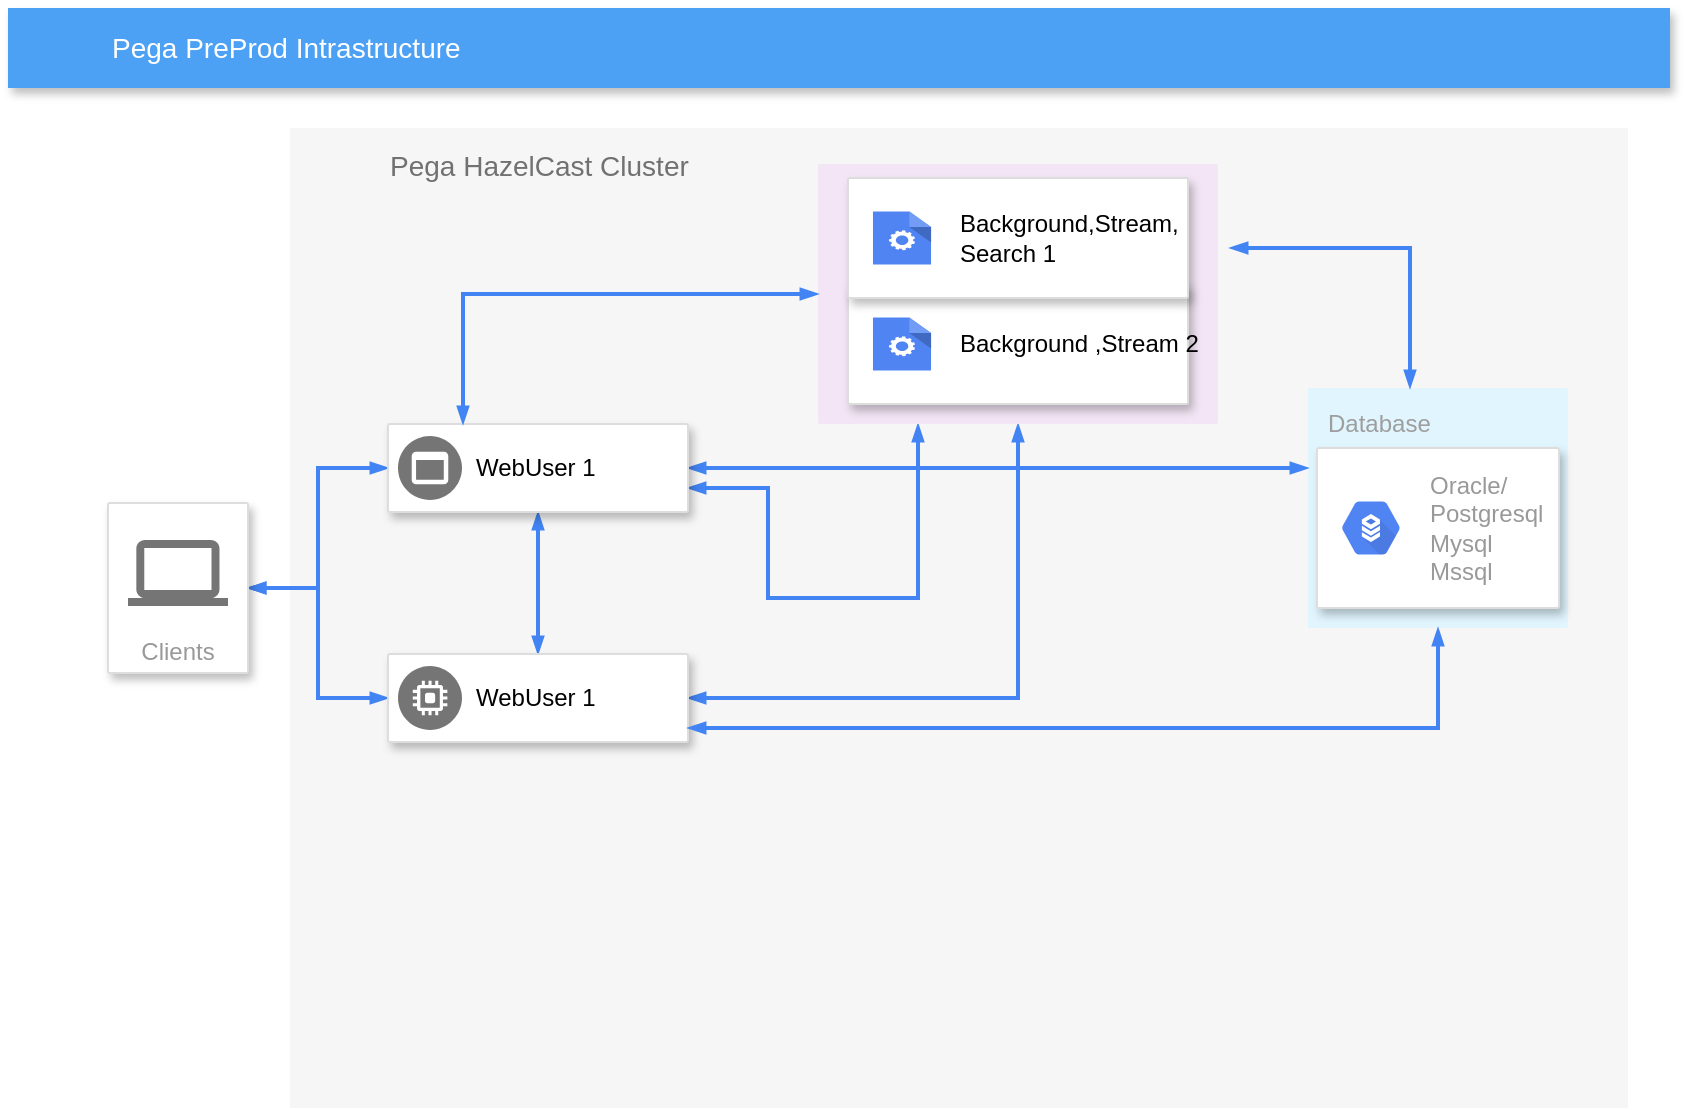 <mxfile version="21.6.6" type="github">
  <diagram id="f106602c-feb2-e66a-4537-3a34d633f6aa" name="Page-1">
    <mxGraphModel dx="1434" dy="788" grid="1" gridSize="10" guides="1" tooltips="1" connect="1" arrows="1" fold="1" page="1" pageScale="1" pageWidth="1169" pageHeight="827" background="none" math="0" shadow="0">
      <root>
        <mxCell id="0" />
        <mxCell id="1" parent="0" />
        <mxCell id="14" value="Pega HazelCast Cluster" style="fillColor=#F6F6F6;strokeColor=none;shadow=0;gradientColor=none;fontSize=14;align=left;spacing=10;fontColor=#717171;9E9E9E;verticalAlign=top;spacingTop=-4;fontStyle=0;spacingLeft=40;html=1;" parent="1" vertex="1">
          <mxGeometry x="310" y="100" width="669" height="490" as="geometry" />
        </mxCell>
        <mxCell id="511" value="Database" style="rounded=1;absoluteArcSize=1;arcSize=2;html=1;strokeColor=none;gradientColor=none;shadow=0;dashed=0;strokeColor=none;fontSize=12;fontColor=#9E9E9E;align=left;verticalAlign=top;spacing=10;spacingTop=-4;fillColor=#E1F5FE;" parent="1" vertex="1">
          <mxGeometry x="819" y="230" width="130" height="120" as="geometry" />
        </mxCell>
        <mxCell id="2" value="Pega PreProd Intrastructure" style="fillColor=#4DA1F5;strokeColor=none;shadow=1;gradientColor=none;fontSize=14;align=left;spacingLeft=50;fontColor=#ffffff;html=1;" parent="1" vertex="1">
          <mxGeometry x="169" y="40" width="831" height="40" as="geometry" />
        </mxCell>
        <mxCell id="507" style="edgeStyle=orthogonalEdgeStyle;rounded=0;html=1;labelBackgroundColor=none;startArrow=blockThin;startFill=1;endArrow=blockThin;endFill=1;jettySize=auto;orthogonalLoop=1;strokeColor=#4284F3;strokeWidth=2;fontSize=10;fontColor=#999999;align=center;dashed=0;endSize=4;startSize=4;" parent="1" source="495" target="497" edge="1">
          <mxGeometry relative="1" as="geometry" />
        </mxCell>
        <mxCell id="508" style="edgeStyle=orthogonalEdgeStyle;rounded=0;html=1;labelBackgroundColor=none;startArrow=blockThin;startFill=1;endArrow=blockThin;endFill=1;jettySize=auto;orthogonalLoop=1;strokeColor=#4284F3;strokeWidth=2;fontSize=10;fontColor=#999999;align=center;dashed=0;endSize=4;startSize=4;" parent="1" source="495" target="499" edge="1">
          <mxGeometry relative="1" as="geometry" />
        </mxCell>
        <mxCell id="495" value="Clients" style="strokeColor=#dddddd;fillColor=#ffffff;shadow=1;strokeWidth=1;rounded=1;absoluteArcSize=1;arcSize=2;labelPosition=center;verticalLabelPosition=middle;align=center;verticalAlign=bottom;spacingLeft=0;fontColor=#999999;fontSize=12;whiteSpace=wrap;spacingBottom=2;html=1;" parent="1" vertex="1">
          <mxGeometry x="219" y="287.5" width="70" height="85" as="geometry" />
        </mxCell>
        <mxCell id="496" value="" style="dashed=0;connectable=0;html=1;fillColor=#757575;strokeColor=none;shape=mxgraph.gcp2.laptop;part=1;" parent="495" vertex="1">
          <mxGeometry x="0.5" width="50" height="33" relative="1" as="geometry">
            <mxPoint x="-25" y="18.5" as="offset" />
          </mxGeometry>
        </mxCell>
        <mxCell id="509" style="edgeStyle=orthogonalEdgeStyle;rounded=0;html=1;labelBackgroundColor=none;startArrow=blockThin;startFill=1;endArrow=blockThin;endFill=1;jettySize=auto;orthogonalLoop=1;strokeColor=#4284F3;strokeWidth=2;fontSize=10;fontColor=#999999;align=center;dashed=0;endSize=4;startSize=4;" parent="1" source="497" target="499" edge="1">
          <mxGeometry relative="1" as="geometry" />
        </mxCell>
        <mxCell id="510" style="edgeStyle=orthogonalEdgeStyle;rounded=0;html=1;labelBackgroundColor=none;startArrow=blockThin;startFill=1;endArrow=blockThin;endFill=1;jettySize=auto;orthogonalLoop=1;strokeColor=#4284F3;strokeWidth=2;fontSize=10;fontColor=#999999;align=center;dashed=0;endSize=4;startSize=4;" parent="1" source="497" target="511" edge="1">
          <mxGeometry relative="1" as="geometry">
            <mxPoint x="699" y="270" as="targetPoint" />
            <Array as="points">
              <mxPoint x="729" y="270" />
              <mxPoint x="729" y="270" />
            </Array>
          </mxGeometry>
        </mxCell>
        <mxCell id="514" style="edgeStyle=orthogonalEdgeStyle;rounded=0;html=1;labelBackgroundColor=none;startArrow=blockThin;startFill=1;endArrow=blockThin;endFill=1;jettySize=auto;orthogonalLoop=1;strokeColor=#4284F3;strokeWidth=2;fontSize=10;fontColor=#999999;align=center;dashed=0;endSize=4;startSize=4;entryX=0.25;entryY=1;entryDx=0;entryDy=0;entryPerimeter=0;" parent="1" source="497" target="9KAmWLg63ur0Nj4LG1KI-530" edge="1">
          <mxGeometry relative="1" as="geometry">
            <Array as="points">
              <mxPoint x="549" y="280" />
              <mxPoint x="549" y="335" />
              <mxPoint x="624" y="335" />
            </Array>
            <mxPoint x="589" y="335" as="targetPoint" />
          </mxGeometry>
        </mxCell>
        <mxCell id="497" value="" style="strokeColor=#dddddd;fillColor=#ffffff;shadow=1;strokeWidth=1;rounded=1;absoluteArcSize=1;arcSize=2;fontSize=10;fontColor=#999999;align=left;html=1;" parent="1" vertex="1">
          <mxGeometry x="359" y="248" width="150" height="44" as="geometry" />
        </mxCell>
        <mxCell id="498" value="WebUser 1" style="dashed=0;connectable=0;html=1;fillColor=#757575;strokeColor=none;shape=mxgraph.gcp2.frontend_platform_services;part=1;labelPosition=right;verticalLabelPosition=middle;align=left;verticalAlign=middle;spacingLeft=5;fontColor=#000000;fontSize=12;" parent="497" vertex="1">
          <mxGeometry y="0.5" width="32" height="32" relative="1" as="geometry">
            <mxPoint x="5" y="-16" as="offset" />
          </mxGeometry>
        </mxCell>
        <mxCell id="515" style="edgeStyle=orthogonalEdgeStyle;rounded=0;html=1;labelBackgroundColor=none;startArrow=blockThin;startFill=1;endArrow=blockThin;endFill=1;jettySize=auto;orthogonalLoop=1;strokeColor=#4284F3;strokeWidth=2;fontSize=10;fontColor=#999999;align=center;dashed=0;endSize=4;startSize=4;entryX=0.5;entryY=1;entryDx=0;entryDy=0;entryPerimeter=0;" parent="1" source="499" target="9KAmWLg63ur0Nj4LG1KI-530" edge="1">
          <mxGeometry relative="1" as="geometry">
            <mxPoint x="589" y="335" as="targetPoint" />
          </mxGeometry>
        </mxCell>
        <mxCell id="499" value="" style="strokeColor=#dddddd;fillColor=#ffffff;shadow=1;strokeWidth=1;rounded=1;absoluteArcSize=1;arcSize=2;fontSize=10;fontColor=#999999;align=left;html=1;" parent="1" vertex="1">
          <mxGeometry x="359" y="363" width="150" height="44" as="geometry" />
        </mxCell>
        <mxCell id="500" value="WebUser 1" style="dashed=0;connectable=0;html=1;fillColor=#757575;strokeColor=none;shape=mxgraph.gcp2.dedicated_game_server;part=1;labelPosition=right;verticalLabelPosition=middle;align=left;verticalAlign=middle;spacingLeft=5;fontColor=#000000;fontSize=12;" parent="499" vertex="1">
          <mxGeometry y="0.5" width="32" height="32" relative="1" as="geometry">
            <mxPoint x="5" y="-16" as="offset" />
          </mxGeometry>
        </mxCell>
        <mxCell id="503" value="" style="strokeColor=#dddddd;fillColor=#ffffff;shadow=1;strokeWidth=1;rounded=1;absoluteArcSize=1;arcSize=2;fontSize=10;fontColor=#999999;align=left;html=1;" parent="1" vertex="1">
          <mxGeometry x="823.5" y="260" width="121" height="80" as="geometry" />
        </mxCell>
        <mxCell id="504" value="Oracle/&lt;br&gt;Postgresql&lt;br&gt;Mysql&lt;br&gt;Mssql" style="dashed=0;connectable=0;html=1;fillColor=#5184F3;strokeColor=none;shape=mxgraph.gcp2.hexIcon;prIcon=cloud_sql;part=1;labelPosition=right;verticalLabelPosition=middle;align=left;verticalAlign=middle;spacingLeft=5;fontColor=#999999;fontSize=12;" parent="503" vertex="1">
          <mxGeometry y="0.5" width="44" height="39" relative="1" as="geometry">
            <mxPoint x="5" y="-19.5" as="offset" />
          </mxGeometry>
        </mxCell>
        <mxCell id="513" style="edgeStyle=orthogonalEdgeStyle;rounded=0;html=1;labelBackgroundColor=none;startArrow=blockThin;startFill=1;endArrow=blockThin;endFill=1;jettySize=auto;orthogonalLoop=1;strokeColor=#4284F3;strokeWidth=2;fontSize=10;fontColor=#999999;align=center;dashed=0;endSize=4;startSize=4;" parent="1" source="511" target="499" edge="1">
          <mxGeometry relative="1" as="geometry">
            <Array as="points">
              <mxPoint x="629" y="400" />
              <mxPoint x="629" y="400" />
            </Array>
          </mxGeometry>
        </mxCell>
        <mxCell id="9KAmWLg63ur0Nj4LG1KI-530" value="" style="sketch=0;points=[[0,0,0],[0.25,0,0],[0.5,0,0],[0.75,0,0],[1,0,0],[1,0.25,0],[1,0.5,0],[1,0.75,0],[1,1,0],[0.75,1,0],[0.5,1,0],[0.25,1,0],[0,1,0],[0,0.75,0],[0,0.5,0],[0,0.25,0]];rounded=1;absoluteArcSize=1;arcSize=2;html=1;strokeColor=none;gradientColor=none;shadow=0;dashed=0;fontSize=12;fontColor=#9E9E9E;align=left;verticalAlign=top;spacing=10;spacingTop=-4;whiteSpace=wrap;fillColor=#F3E5F5;" parent="1" vertex="1">
          <mxGeometry x="574" y="118" width="200" height="130" as="geometry" />
        </mxCell>
        <mxCell id="9KAmWLg63ur0Nj4LG1KI-531" value="" style="strokeColor=#dddddd;fillColor=#ffffff;shadow=1;strokeWidth=1;rounded=1;absoluteArcSize=1;arcSize=2;fontSize=10;fontColor=#999999;align=left;html=1;" parent="1" vertex="1">
          <mxGeometry x="589" y="178" width="170" height="60" as="geometry" />
        </mxCell>
        <mxCell id="9KAmWLg63ur0Nj4LG1KI-532" value="&lt;font color=&quot;#000000&quot;&gt;Background ,Stream 2&lt;/font&gt;" style="dashed=0;connectable=0;html=1;fillColor=#5184F3;strokeColor=none;shape=mxgraph.gcp2.hexIcon;prIcon=process;part=1;labelPosition=right;verticalLabelPosition=middle;align=left;verticalAlign=middle;spacingLeft=5;fontColor=#999999;fontSize=12;" parent="9KAmWLg63ur0Nj4LG1KI-531" vertex="1">
          <mxGeometry y="0.5" width="44" height="39" relative="1" as="geometry">
            <mxPoint x="5" y="-19.5" as="offset" />
          </mxGeometry>
        </mxCell>
        <mxCell id="9KAmWLg63ur0Nj4LG1KI-533" value="" style="strokeColor=#dddddd;fillColor=#ffffff;shadow=1;strokeWidth=1;rounded=1;absoluteArcSize=1;arcSize=2;fontSize=10;fontColor=#999999;align=left;html=1;" parent="1" vertex="1">
          <mxGeometry x="589" y="125" width="170" height="60" as="geometry" />
        </mxCell>
        <mxCell id="9KAmWLg63ur0Nj4LG1KI-534" value="&lt;font color=&quot;#000000&quot;&gt;Background,Stream,&lt;br&gt;Search 1&lt;/font&gt;" style="dashed=0;connectable=0;html=1;fillColor=#5184F3;strokeColor=none;shape=mxgraph.gcp2.hexIcon;prIcon=process;part=1;labelPosition=right;verticalLabelPosition=middle;align=left;verticalAlign=middle;spacingLeft=5;fontColor=#999999;fontSize=12;" parent="9KAmWLg63ur0Nj4LG1KI-533" vertex="1">
          <mxGeometry y="0.5" width="44" height="39" relative="1" as="geometry">
            <mxPoint x="5" y="-19.5" as="offset" />
          </mxGeometry>
        </mxCell>
        <mxCell id="9KAmWLg63ur0Nj4LG1KI-536" style="edgeStyle=orthogonalEdgeStyle;rounded=0;html=1;labelBackgroundColor=none;startArrow=blockThin;startFill=1;endArrow=blockThin;endFill=1;jettySize=auto;orthogonalLoop=1;strokeColor=#4284F3;strokeWidth=2;fontSize=10;fontColor=#999999;align=center;dashed=0;endSize=4;startSize=4;entryX=1.03;entryY=0.323;entryDx=0;entryDy=0;entryPerimeter=0;" parent="1" source="511" target="9KAmWLg63ur0Nj4LG1KI-530" edge="1">
          <mxGeometry relative="1" as="geometry">
            <mxPoint x="879" y="145" as="sourcePoint" />
            <mxPoint x="819" y="185" as="targetPoint" />
            <Array as="points">
              <mxPoint x="870" y="160" />
            </Array>
          </mxGeometry>
        </mxCell>
        <mxCell id="9KAmWLg63ur0Nj4LG1KI-538" style="edgeStyle=orthogonalEdgeStyle;rounded=0;html=1;labelBackgroundColor=none;startArrow=blockThin;startFill=1;endArrow=blockThin;endFill=1;jettySize=auto;orthogonalLoop=1;strokeColor=#4284F3;strokeWidth=2;fontSize=10;fontColor=#999999;align=center;dashed=0;endSize=4;startSize=4;entryX=0.25;entryY=0;entryDx=0;entryDy=0;" parent="1" source="9KAmWLg63ur0Nj4LG1KI-530" target="497" edge="1">
          <mxGeometry relative="1" as="geometry">
            <mxPoint x="460" y="150" as="sourcePoint" />
            <mxPoint x="460" y="221" as="targetPoint" />
          </mxGeometry>
        </mxCell>
      </root>
    </mxGraphModel>
  </diagram>
</mxfile>
